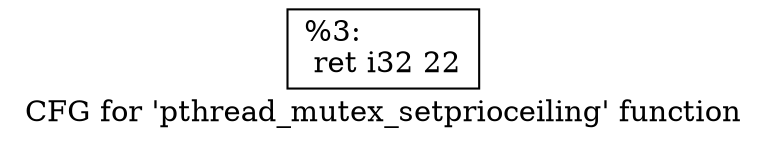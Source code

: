 digraph "CFG for 'pthread_mutex_setprioceiling' function" {
	label="CFG for 'pthread_mutex_setprioceiling' function";

	Node0x16515e0 [shape=record,label="{%3:\l  ret i32 22\l}"];
}
